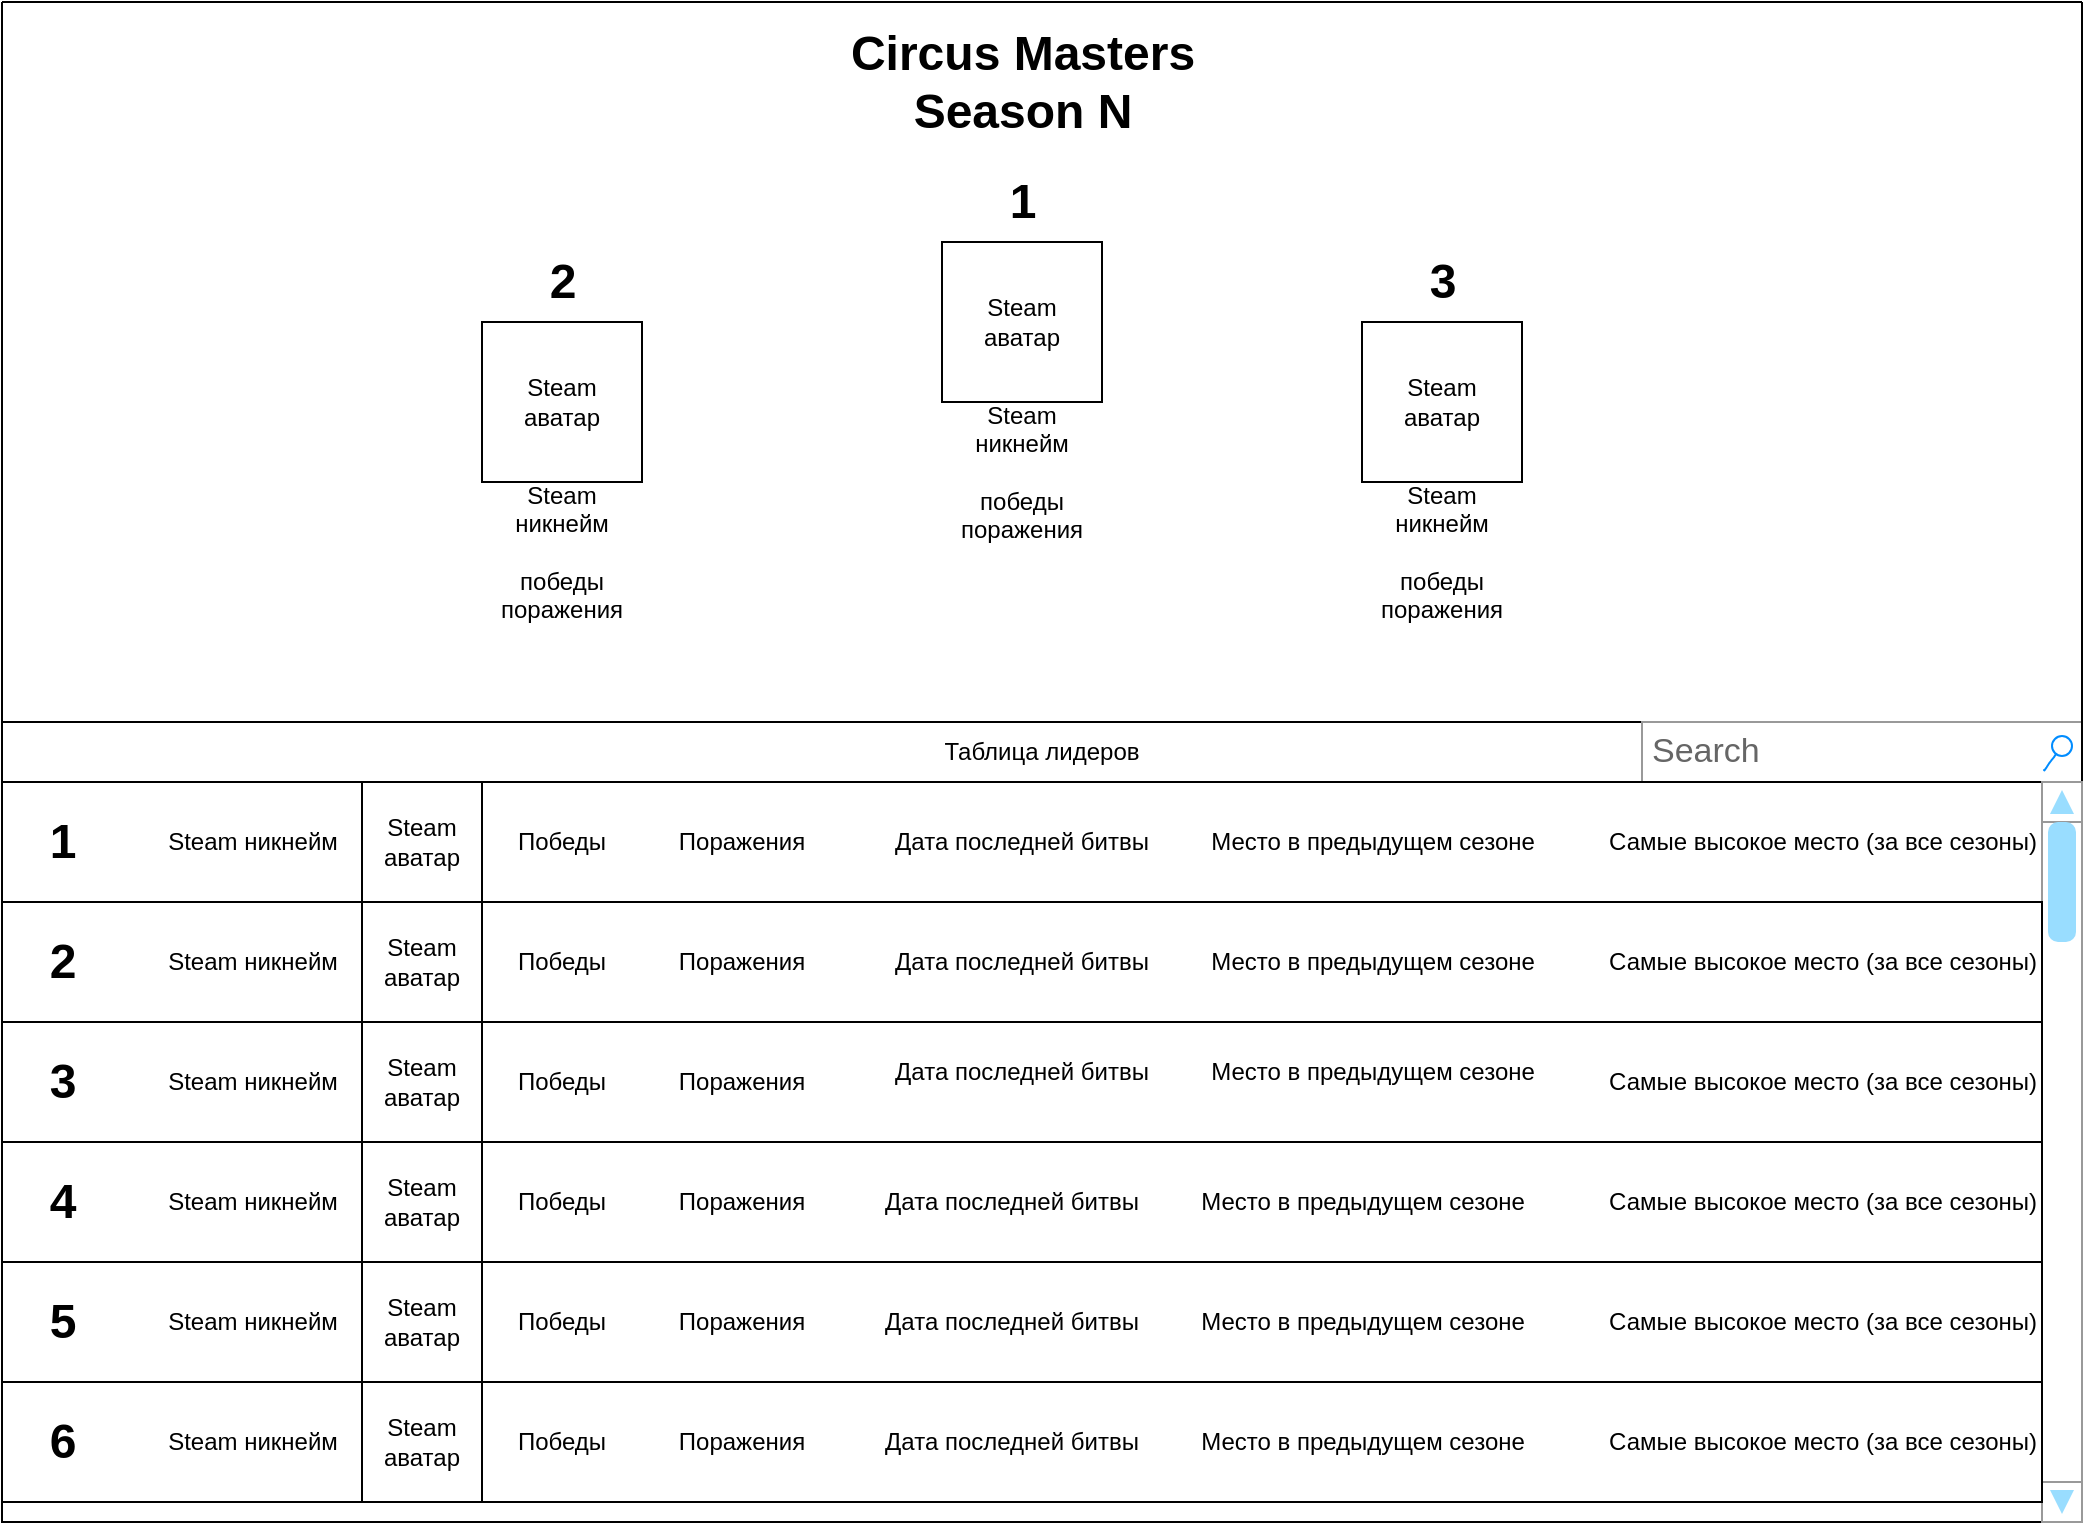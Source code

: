 <mxfile version="20.3.0" type="device"><diagram name="Page-1" id="03018318-947c-dd8e-b7a3-06fadd420f32"><mxGraphModel dx="1422" dy="1725" grid="1" gridSize="10" guides="1" tooltips="1" connect="1" arrows="1" fold="1" page="1" pageScale="1" pageWidth="1100" pageHeight="850" background="none" math="0" shadow="0"><root><mxCell id="0"/><mxCell id="1" parent="0"/><mxCell id="ESjapDcR1HB4y1Na4v5_-16" value="" style="rounded=0;whiteSpace=wrap;html=1;" vertex="1" parent="1"><mxGeometry x="40" y="-440" width="1040" height="400" as="geometry"/></mxCell><mxCell id="677b7b8949515195-3" value="Search" style="strokeWidth=1;shadow=0;dashed=0;align=center;html=1;shape=mxgraph.mockup.forms.searchBox;strokeColor=#999999;mainText=;strokeColor2=#008cff;fontColor=#666666;fontSize=17;align=left;spacingLeft=3;rounded=0;labelBackgroundColor=none;comic=1;" parent="1" vertex="1"><mxGeometry x="860" y="-440" width="220" height="30" as="geometry"/></mxCell><mxCell id="ESjapDcR1HB4y1Na4v5_-2" value="" style="endArrow=none;html=1;rounded=0;" edge="1" parent="1"><mxGeometry width="50" height="50" relative="1" as="geometry"><mxPoint x="40" y="-800" as="sourcePoint"/><mxPoint x="1080" y="-800" as="targetPoint"/></mxGeometry></mxCell><mxCell id="ESjapDcR1HB4y1Na4v5_-3" value="" style="endArrow=none;html=1;rounded=0;" edge="1" parent="1"><mxGeometry width="50" height="50" relative="1" as="geometry"><mxPoint x="40" y="-40" as="sourcePoint"/><mxPoint x="40" y="-800" as="targetPoint"/></mxGeometry></mxCell><mxCell id="ESjapDcR1HB4y1Na4v5_-4" value="" style="endArrow=none;html=1;rounded=0;" edge="1" parent="1"><mxGeometry width="50" height="50" relative="1" as="geometry"><mxPoint x="40" y="-40" as="sourcePoint"/><mxPoint x="1080" y="-40" as="targetPoint"/></mxGeometry></mxCell><mxCell id="ESjapDcR1HB4y1Na4v5_-5" value="" style="endArrow=none;html=1;rounded=0;" edge="1" parent="1"><mxGeometry width="50" height="50" relative="1" as="geometry"><mxPoint x="1080" y="-40" as="sourcePoint"/><mxPoint x="1080" y="-800" as="targetPoint"/></mxGeometry></mxCell><mxCell id="ESjapDcR1HB4y1Na4v5_-6" value="Circus Masters&lt;br&gt;Season N" style="text;strokeColor=none;fillColor=none;html=1;fontSize=24;fontStyle=1;verticalAlign=middle;align=center;" vertex="1" parent="1"><mxGeometry x="500" y="-780" width="100" height="40" as="geometry"/></mxCell><mxCell id="ESjapDcR1HB4y1Na4v5_-7" value="1" style="text;strokeColor=none;fillColor=none;html=1;fontSize=24;fontStyle=1;verticalAlign=middle;align=center;" vertex="1" parent="1"><mxGeometry x="510" y="-720" width="80" height="40" as="geometry"/></mxCell><mxCell id="ESjapDcR1HB4y1Na4v5_-8" value="2" style="text;strokeColor=none;fillColor=none;html=1;fontSize=24;fontStyle=1;verticalAlign=middle;align=center;" vertex="1" parent="1"><mxGeometry x="280" y="-680" width="80" height="40" as="geometry"/></mxCell><mxCell id="ESjapDcR1HB4y1Na4v5_-9" value="3" style="text;strokeColor=none;fillColor=none;html=1;fontSize=24;fontStyle=1;verticalAlign=middle;align=center;" vertex="1" parent="1"><mxGeometry x="720" y="-680" width="80" height="40" as="geometry"/></mxCell><mxCell id="ESjapDcR1HB4y1Na4v5_-10" value="Steam&lt;br&gt;аватар" style="whiteSpace=wrap;html=1;aspect=fixed;" vertex="1" parent="1"><mxGeometry x="510" y="-680" width="80" height="80" as="geometry"/></mxCell><mxCell id="ESjapDcR1HB4y1Na4v5_-11" value="Steam никнейм&lt;br&gt;&lt;br&gt;победы&lt;br&gt;поражения" style="text;html=1;strokeColor=none;fillColor=none;align=center;verticalAlign=middle;whiteSpace=wrap;rounded=0;" vertex="1" parent="1"><mxGeometry x="520" y="-580" width="60" height="30" as="geometry"/></mxCell><mxCell id="ESjapDcR1HB4y1Na4v5_-12" value="Steam&lt;br&gt;аватар" style="whiteSpace=wrap;html=1;aspect=fixed;" vertex="1" parent="1"><mxGeometry x="280" y="-640" width="80" height="80" as="geometry"/></mxCell><mxCell id="ESjapDcR1HB4y1Na4v5_-13" value="Steam никнейм&lt;br&gt;&lt;br&gt;победы&lt;br&gt;поражения" style="text;html=1;strokeColor=none;fillColor=none;align=center;verticalAlign=middle;whiteSpace=wrap;rounded=0;" vertex="1" parent="1"><mxGeometry x="290" y="-540" width="60" height="30" as="geometry"/></mxCell><mxCell id="ESjapDcR1HB4y1Na4v5_-14" value="Steam&lt;br&gt;аватар" style="whiteSpace=wrap;html=1;aspect=fixed;" vertex="1" parent="1"><mxGeometry x="720" y="-640" width="80" height="80" as="geometry"/></mxCell><mxCell id="ESjapDcR1HB4y1Na4v5_-15" value="Steam никнейм&lt;br&gt;&lt;br&gt;победы&lt;br&gt;поражения" style="text;html=1;strokeColor=none;fillColor=none;align=center;verticalAlign=middle;whiteSpace=wrap;rounded=0;" vertex="1" parent="1"><mxGeometry x="730" y="-540" width="60" height="30" as="geometry"/></mxCell><mxCell id="ESjapDcR1HB4y1Na4v5_-17" value="" style="rounded=0;whiteSpace=wrap;html=1;" vertex="1" parent="1"><mxGeometry x="40" y="-410" width="1020" height="60" as="geometry"/></mxCell><mxCell id="ESjapDcR1HB4y1Na4v5_-18" value="Steam никнейм" style="text;html=1;align=center;verticalAlign=middle;resizable=0;points=[];autosize=1;strokeColor=none;fillColor=none;" vertex="1" parent="1"><mxGeometry x="110" y="-395" width="110" height="30" as="geometry"/></mxCell><mxCell id="ESjapDcR1HB4y1Na4v5_-19" value="1" style="text;strokeColor=none;fillColor=none;html=1;fontSize=24;fontStyle=1;verticalAlign=middle;align=center;" vertex="1" parent="1"><mxGeometry x="40" y="-410" width="60" height="60" as="geometry"/></mxCell><mxCell id="ESjapDcR1HB4y1Na4v5_-21" value="" style="verticalLabelPosition=bottom;shadow=0;dashed=0;align=center;html=1;verticalAlign=top;strokeWidth=1;shape=mxgraph.mockup.navigation.scrollBar;strokeColor=#999999;barPos=100;fillColor2=#99ddff;strokeColor2=none;direction=north;" vertex="1" parent="1"><mxGeometry x="1060" y="-410" width="20" height="370" as="geometry"/></mxCell><mxCell id="ESjapDcR1HB4y1Na4v5_-22" value="Таблица лидеров" style="text;html=1;strokeColor=none;fillColor=none;align=center;verticalAlign=middle;whiteSpace=wrap;rounded=0;" vertex="1" parent="1"><mxGeometry x="40" y="-440" width="1040" height="30" as="geometry"/></mxCell><mxCell id="ESjapDcR1HB4y1Na4v5_-24" value="Steam&lt;br&gt;аватар" style="whiteSpace=wrap;html=1;aspect=fixed;" vertex="1" parent="1"><mxGeometry x="220" y="-410" width="60" height="60" as="geometry"/></mxCell><mxCell id="ESjapDcR1HB4y1Na4v5_-25" value="Победы" style="text;html=1;strokeColor=none;fillColor=none;align=center;verticalAlign=middle;whiteSpace=wrap;rounded=0;" vertex="1" parent="1"><mxGeometry x="290" y="-395" width="60" height="30" as="geometry"/></mxCell><mxCell id="ESjapDcR1HB4y1Na4v5_-26" value="Поражения" style="text;html=1;strokeColor=none;fillColor=none;align=center;verticalAlign=middle;whiteSpace=wrap;rounded=0;" vertex="1" parent="1"><mxGeometry x="380" y="-395" width="60" height="30" as="geometry"/></mxCell><mxCell id="ESjapDcR1HB4y1Na4v5_-27" value="Дата последней битвы" style="text;html=1;strokeColor=none;fillColor=none;align=center;verticalAlign=middle;whiteSpace=wrap;rounded=0;" vertex="1" parent="1"><mxGeometry x="485" y="-395" width="130" height="30" as="geometry"/></mxCell><mxCell id="ESjapDcR1HB4y1Na4v5_-28" value="" style="rounded=0;whiteSpace=wrap;html=1;" vertex="1" parent="1"><mxGeometry x="40" y="-350" width="1020" height="60" as="geometry"/></mxCell><mxCell id="ESjapDcR1HB4y1Na4v5_-29" value="Steam никнейм" style="text;html=1;align=center;verticalAlign=middle;resizable=0;points=[];autosize=1;strokeColor=none;fillColor=none;" vertex="1" parent="1"><mxGeometry x="110" y="-335" width="110" height="30" as="geometry"/></mxCell><mxCell id="ESjapDcR1HB4y1Na4v5_-30" value="2" style="text;strokeColor=none;fillColor=none;html=1;fontSize=24;fontStyle=1;verticalAlign=middle;align=center;" vertex="1" parent="1"><mxGeometry x="40" y="-350" width="60" height="60" as="geometry"/></mxCell><mxCell id="ESjapDcR1HB4y1Na4v5_-31" value="Steam&lt;br&gt;аватар" style="whiteSpace=wrap;html=1;aspect=fixed;" vertex="1" parent="1"><mxGeometry x="220" y="-350" width="60" height="60" as="geometry"/></mxCell><mxCell id="ESjapDcR1HB4y1Na4v5_-32" value="Победы" style="text;html=1;strokeColor=none;fillColor=none;align=center;verticalAlign=middle;whiteSpace=wrap;rounded=0;" vertex="1" parent="1"><mxGeometry x="290" y="-335" width="60" height="30" as="geometry"/></mxCell><mxCell id="ESjapDcR1HB4y1Na4v5_-35" value="" style="rounded=0;whiteSpace=wrap;html=1;" vertex="1" parent="1"><mxGeometry x="40" y="-290" width="1020" height="60" as="geometry"/></mxCell><mxCell id="ESjapDcR1HB4y1Na4v5_-36" value="Steam никнейм" style="text;html=1;align=center;verticalAlign=middle;resizable=0;points=[];autosize=1;strokeColor=none;fillColor=none;" vertex="1" parent="1"><mxGeometry x="110" y="-275" width="110" height="30" as="geometry"/></mxCell><mxCell id="ESjapDcR1HB4y1Na4v5_-37" value="3" style="text;strokeColor=none;fillColor=none;html=1;fontSize=24;fontStyle=1;verticalAlign=middle;align=center;" vertex="1" parent="1"><mxGeometry x="40" y="-290" width="60" height="60" as="geometry"/></mxCell><mxCell id="ESjapDcR1HB4y1Na4v5_-38" value="Steam&lt;br&gt;аватар" style="whiteSpace=wrap;html=1;aspect=fixed;" vertex="1" parent="1"><mxGeometry x="220" y="-290" width="60" height="60" as="geometry"/></mxCell><mxCell id="ESjapDcR1HB4y1Na4v5_-39" value="Победы" style="text;html=1;strokeColor=none;fillColor=none;align=center;verticalAlign=middle;whiteSpace=wrap;rounded=0;" vertex="1" parent="1"><mxGeometry x="290" y="-275" width="60" height="30" as="geometry"/></mxCell><mxCell id="ESjapDcR1HB4y1Na4v5_-40" value="Поражения" style="text;html=1;strokeColor=none;fillColor=none;align=center;verticalAlign=middle;whiteSpace=wrap;rounded=0;" vertex="1" parent="1"><mxGeometry x="380" y="-275" width="60" height="30" as="geometry"/></mxCell><mxCell id="ESjapDcR1HB4y1Na4v5_-42" value="" style="rounded=0;whiteSpace=wrap;html=1;" vertex="1" parent="1"><mxGeometry x="40" y="-230" width="1020" height="60" as="geometry"/></mxCell><mxCell id="ESjapDcR1HB4y1Na4v5_-43" value="Steam никнейм" style="text;html=1;align=center;verticalAlign=middle;resizable=0;points=[];autosize=1;strokeColor=none;fillColor=none;" vertex="1" parent="1"><mxGeometry x="110" y="-215" width="110" height="30" as="geometry"/></mxCell><mxCell id="ESjapDcR1HB4y1Na4v5_-44" value="4" style="text;strokeColor=none;fillColor=none;html=1;fontSize=24;fontStyle=1;verticalAlign=middle;align=center;" vertex="1" parent="1"><mxGeometry x="40" y="-230" width="60" height="60" as="geometry"/></mxCell><mxCell id="ESjapDcR1HB4y1Na4v5_-45" value="Steam&lt;br&gt;аватар" style="whiteSpace=wrap;html=1;aspect=fixed;" vertex="1" parent="1"><mxGeometry x="220" y="-230" width="60" height="60" as="geometry"/></mxCell><mxCell id="ESjapDcR1HB4y1Na4v5_-46" value="Победы" style="text;html=1;strokeColor=none;fillColor=none;align=center;verticalAlign=middle;whiteSpace=wrap;rounded=0;" vertex="1" parent="1"><mxGeometry x="290" y="-215" width="60" height="30" as="geometry"/></mxCell><mxCell id="ESjapDcR1HB4y1Na4v5_-47" value="Поражения" style="text;html=1;strokeColor=none;fillColor=none;align=center;verticalAlign=middle;whiteSpace=wrap;rounded=0;" vertex="1" parent="1"><mxGeometry x="380" y="-215" width="60" height="30" as="geometry"/></mxCell><mxCell id="ESjapDcR1HB4y1Na4v5_-49" value="" style="rounded=0;whiteSpace=wrap;html=1;" vertex="1" parent="1"><mxGeometry x="40" y="-170" width="1020" height="60" as="geometry"/></mxCell><mxCell id="ESjapDcR1HB4y1Na4v5_-50" value="Steam никнейм" style="text;html=1;align=center;verticalAlign=middle;resizable=0;points=[];autosize=1;strokeColor=none;fillColor=none;" vertex="1" parent="1"><mxGeometry x="110" y="-155" width="110" height="30" as="geometry"/></mxCell><mxCell id="ESjapDcR1HB4y1Na4v5_-51" value="5" style="text;strokeColor=none;fillColor=none;html=1;fontSize=24;fontStyle=1;verticalAlign=middle;align=center;" vertex="1" parent="1"><mxGeometry x="40" y="-170" width="60" height="60" as="geometry"/></mxCell><mxCell id="ESjapDcR1HB4y1Na4v5_-52" value="Steam&lt;br&gt;аватар" style="whiteSpace=wrap;html=1;aspect=fixed;" vertex="1" parent="1"><mxGeometry x="220" y="-170" width="60" height="60" as="geometry"/></mxCell><mxCell id="ESjapDcR1HB4y1Na4v5_-53" value="Победы" style="text;html=1;strokeColor=none;fillColor=none;align=center;verticalAlign=middle;whiteSpace=wrap;rounded=0;" vertex="1" parent="1"><mxGeometry x="290" y="-155" width="60" height="30" as="geometry"/></mxCell><mxCell id="ESjapDcR1HB4y1Na4v5_-54" value="Поражения" style="text;html=1;strokeColor=none;fillColor=none;align=center;verticalAlign=middle;whiteSpace=wrap;rounded=0;" vertex="1" parent="1"><mxGeometry x="380" y="-155" width="60" height="30" as="geometry"/></mxCell><mxCell id="ESjapDcR1HB4y1Na4v5_-56" value="" style="rounded=0;whiteSpace=wrap;html=1;" vertex="1" parent="1"><mxGeometry x="40" y="-110" width="1020" height="60" as="geometry"/></mxCell><mxCell id="ESjapDcR1HB4y1Na4v5_-57" value="Steam никнейм" style="text;html=1;align=center;verticalAlign=middle;resizable=0;points=[];autosize=1;strokeColor=none;fillColor=none;" vertex="1" parent="1"><mxGeometry x="110" y="-95" width="110" height="30" as="geometry"/></mxCell><mxCell id="ESjapDcR1HB4y1Na4v5_-58" value="6" style="text;strokeColor=none;fillColor=none;html=1;fontSize=24;fontStyle=1;verticalAlign=middle;align=center;" vertex="1" parent="1"><mxGeometry x="40" y="-110" width="60" height="60" as="geometry"/></mxCell><mxCell id="ESjapDcR1HB4y1Na4v5_-59" value="Steam&lt;br&gt;аватар" style="whiteSpace=wrap;html=1;aspect=fixed;" vertex="1" parent="1"><mxGeometry x="220" y="-110" width="60" height="60" as="geometry"/></mxCell><mxCell id="ESjapDcR1HB4y1Na4v5_-60" value="Победы" style="text;html=1;strokeColor=none;fillColor=none;align=center;verticalAlign=middle;whiteSpace=wrap;rounded=0;" vertex="1" parent="1"><mxGeometry x="290" y="-95" width="60" height="30" as="geometry"/></mxCell><mxCell id="ESjapDcR1HB4y1Na4v5_-61" value="Поражения" style="text;html=1;strokeColor=none;fillColor=none;align=center;verticalAlign=middle;whiteSpace=wrap;rounded=0;" vertex="1" parent="1"><mxGeometry x="380" y="-95" width="60" height="30" as="geometry"/></mxCell><mxCell id="ESjapDcR1HB4y1Na4v5_-63" value="Место в предыдущем сезоне" style="text;html=1;align=center;verticalAlign=middle;resizable=0;points=[];autosize=1;strokeColor=none;fillColor=none;" vertex="1" parent="1"><mxGeometry x="630" y="-395" width="190" height="30" as="geometry"/></mxCell><mxCell id="ESjapDcR1HB4y1Na4v5_-64" value="Самые высокое место (за все сезоны)" style="text;html=1;align=center;verticalAlign=middle;resizable=0;points=[];autosize=1;strokeColor=none;fillColor=none;" vertex="1" parent="1"><mxGeometry x="830" y="-395" width="240" height="30" as="geometry"/></mxCell><mxCell id="ESjapDcR1HB4y1Na4v5_-67" value="Поражения" style="text;html=1;strokeColor=none;fillColor=none;align=center;verticalAlign=middle;whiteSpace=wrap;rounded=0;" vertex="1" parent="1"><mxGeometry x="380" y="-335" width="60" height="30" as="geometry"/></mxCell><mxCell id="ESjapDcR1HB4y1Na4v5_-71" value="Дата последней битвы" style="text;html=1;strokeColor=none;fillColor=none;align=center;verticalAlign=middle;whiteSpace=wrap;rounded=0;" vertex="1" parent="1"><mxGeometry x="485" y="-335" width="130" height="30" as="geometry"/></mxCell><mxCell id="ESjapDcR1HB4y1Na4v5_-72" value="Место в предыдущем сезоне" style="text;html=1;align=center;verticalAlign=middle;resizable=0;points=[];autosize=1;strokeColor=none;fillColor=none;" vertex="1" parent="1"><mxGeometry x="630" y="-335" width="190" height="30" as="geometry"/></mxCell><mxCell id="ESjapDcR1HB4y1Na4v5_-73" value="Дата последней битвы" style="text;html=1;strokeColor=none;fillColor=none;align=center;verticalAlign=middle;whiteSpace=wrap;rounded=0;" vertex="1" parent="1"><mxGeometry x="485" y="-280" width="130" height="30" as="geometry"/></mxCell><mxCell id="ESjapDcR1HB4y1Na4v5_-74" value="Место в предыдущем сезоне" style="text;html=1;align=center;verticalAlign=middle;resizable=0;points=[];autosize=1;strokeColor=none;fillColor=none;" vertex="1" parent="1"><mxGeometry x="630" y="-280" width="190" height="30" as="geometry"/></mxCell><mxCell id="ESjapDcR1HB4y1Na4v5_-75" value="Дата последней битвы" style="text;html=1;strokeColor=none;fillColor=none;align=center;verticalAlign=middle;whiteSpace=wrap;rounded=0;" vertex="1" parent="1"><mxGeometry x="480" y="-215" width="130" height="30" as="geometry"/></mxCell><mxCell id="ESjapDcR1HB4y1Na4v5_-76" value="Место в предыдущем сезоне" style="text;html=1;align=center;verticalAlign=middle;resizable=0;points=[];autosize=1;strokeColor=none;fillColor=none;" vertex="1" parent="1"><mxGeometry x="625" y="-215" width="190" height="30" as="geometry"/></mxCell><mxCell id="ESjapDcR1HB4y1Na4v5_-77" value="Дата последней битвы" style="text;html=1;strokeColor=none;fillColor=none;align=center;verticalAlign=middle;whiteSpace=wrap;rounded=0;" vertex="1" parent="1"><mxGeometry x="480" y="-155" width="130" height="30" as="geometry"/></mxCell><mxCell id="ESjapDcR1HB4y1Na4v5_-78" value="Место в предыдущем сезоне" style="text;html=1;align=center;verticalAlign=middle;resizable=0;points=[];autosize=1;strokeColor=none;fillColor=none;" vertex="1" parent="1"><mxGeometry x="625" y="-155" width="190" height="30" as="geometry"/></mxCell><mxCell id="ESjapDcR1HB4y1Na4v5_-79" value="Дата последней битвы" style="text;html=1;strokeColor=none;fillColor=none;align=center;verticalAlign=middle;whiteSpace=wrap;rounded=0;" vertex="1" parent="1"><mxGeometry x="480" y="-95" width="130" height="30" as="geometry"/></mxCell><mxCell id="ESjapDcR1HB4y1Na4v5_-80" value="Место в предыдущем сезоне" style="text;html=1;align=center;verticalAlign=middle;resizable=0;points=[];autosize=1;strokeColor=none;fillColor=none;" vertex="1" parent="1"><mxGeometry x="625" y="-95" width="190" height="30" as="geometry"/></mxCell><mxCell id="ESjapDcR1HB4y1Na4v5_-81" value="Самые высокое место (за все сезоны)" style="text;html=1;align=center;verticalAlign=middle;resizable=0;points=[];autosize=1;strokeColor=none;fillColor=none;" vertex="1" parent="1"><mxGeometry x="830" y="-335" width="240" height="30" as="geometry"/></mxCell><mxCell id="ESjapDcR1HB4y1Na4v5_-82" value="Самые высокое место (за все сезоны)" style="text;html=1;align=center;verticalAlign=middle;resizable=0;points=[];autosize=1;strokeColor=none;fillColor=none;" vertex="1" parent="1"><mxGeometry x="830" y="-275" width="240" height="30" as="geometry"/></mxCell><mxCell id="ESjapDcR1HB4y1Na4v5_-83" value="Самые высокое место (за все сезоны)" style="text;html=1;align=center;verticalAlign=middle;resizable=0;points=[];autosize=1;strokeColor=none;fillColor=none;" vertex="1" parent="1"><mxGeometry x="830" y="-215" width="240" height="30" as="geometry"/></mxCell><mxCell id="ESjapDcR1HB4y1Na4v5_-84" value="Самые высокое место (за все сезоны)" style="text;html=1;align=center;verticalAlign=middle;resizable=0;points=[];autosize=1;strokeColor=none;fillColor=none;" vertex="1" parent="1"><mxGeometry x="830" y="-155" width="240" height="30" as="geometry"/></mxCell><mxCell id="ESjapDcR1HB4y1Na4v5_-85" value="Самые высокое место (за все сезоны)" style="text;html=1;align=center;verticalAlign=middle;resizable=0;points=[];autosize=1;strokeColor=none;fillColor=none;" vertex="1" parent="1"><mxGeometry x="830" y="-95" width="240" height="30" as="geometry"/></mxCell></root></mxGraphModel></diagram></mxfile>
